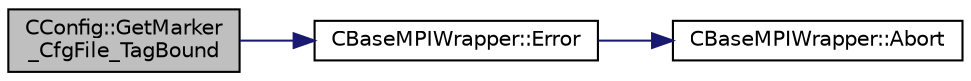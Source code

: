 digraph "CConfig::GetMarker_CfgFile_TagBound"
{
  edge [fontname="Helvetica",fontsize="10",labelfontname="Helvetica",labelfontsize="10"];
  node [fontname="Helvetica",fontsize="10",shape=record];
  rankdir="LR";
  Node7239 [label="CConfig::GetMarker\l_CfgFile_TagBound",height=0.2,width=0.4,color="black", fillcolor="grey75", style="filled", fontcolor="black"];
  Node7239 -> Node7240 [color="midnightblue",fontsize="10",style="solid",fontname="Helvetica"];
  Node7240 [label="CBaseMPIWrapper::Error",height=0.2,width=0.4,color="black", fillcolor="white", style="filled",URL="$class_c_base_m_p_i_wrapper.html#a04457c47629bda56704e6a8804833eeb"];
  Node7240 -> Node7241 [color="midnightblue",fontsize="10",style="solid",fontname="Helvetica"];
  Node7241 [label="CBaseMPIWrapper::Abort",height=0.2,width=0.4,color="black", fillcolor="white", style="filled",URL="$class_c_base_m_p_i_wrapper.html#a21ef5681e2acb532d345e9bab173ef07"];
}
